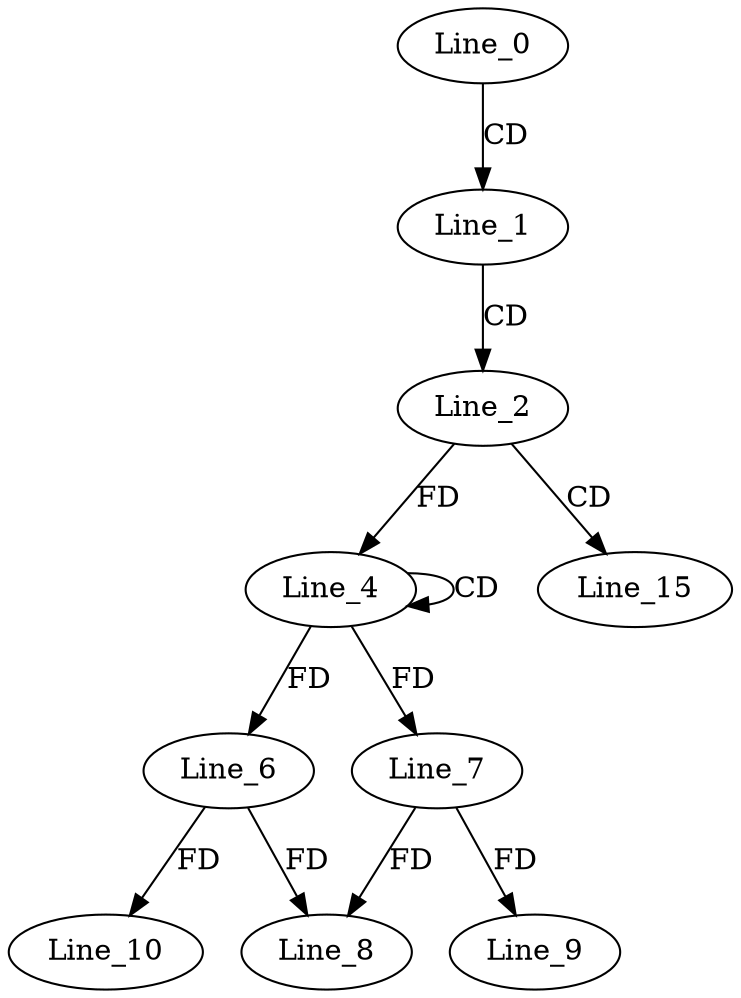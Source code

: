 digraph G {
  Line_0;
  Line_1;
  Line_2;
  Line_4;
  Line_4;
  Line_6;
  Line_7;
  Line_6;
  Line_8;
  Line_7;
  Line_9;
  Line_10;
  Line_15;
  Line_0 -> Line_1 [ label="CD" ];
  Line_1 -> Line_2 [ label="CD" ];
  Line_4 -> Line_4 [ label="CD" ];
  Line_2 -> Line_4 [ label="FD" ];
  Line_4 -> Line_6 [ label="FD" ];
  Line_4 -> Line_7 [ label="FD" ];
  Line_6 -> Line_8 [ label="FD" ];
  Line_7 -> Line_8 [ label="FD" ];
  Line_7 -> Line_9 [ label="FD" ];
  Line_6 -> Line_10 [ label="FD" ];
  Line_2 -> Line_15 [ label="CD" ];
}
